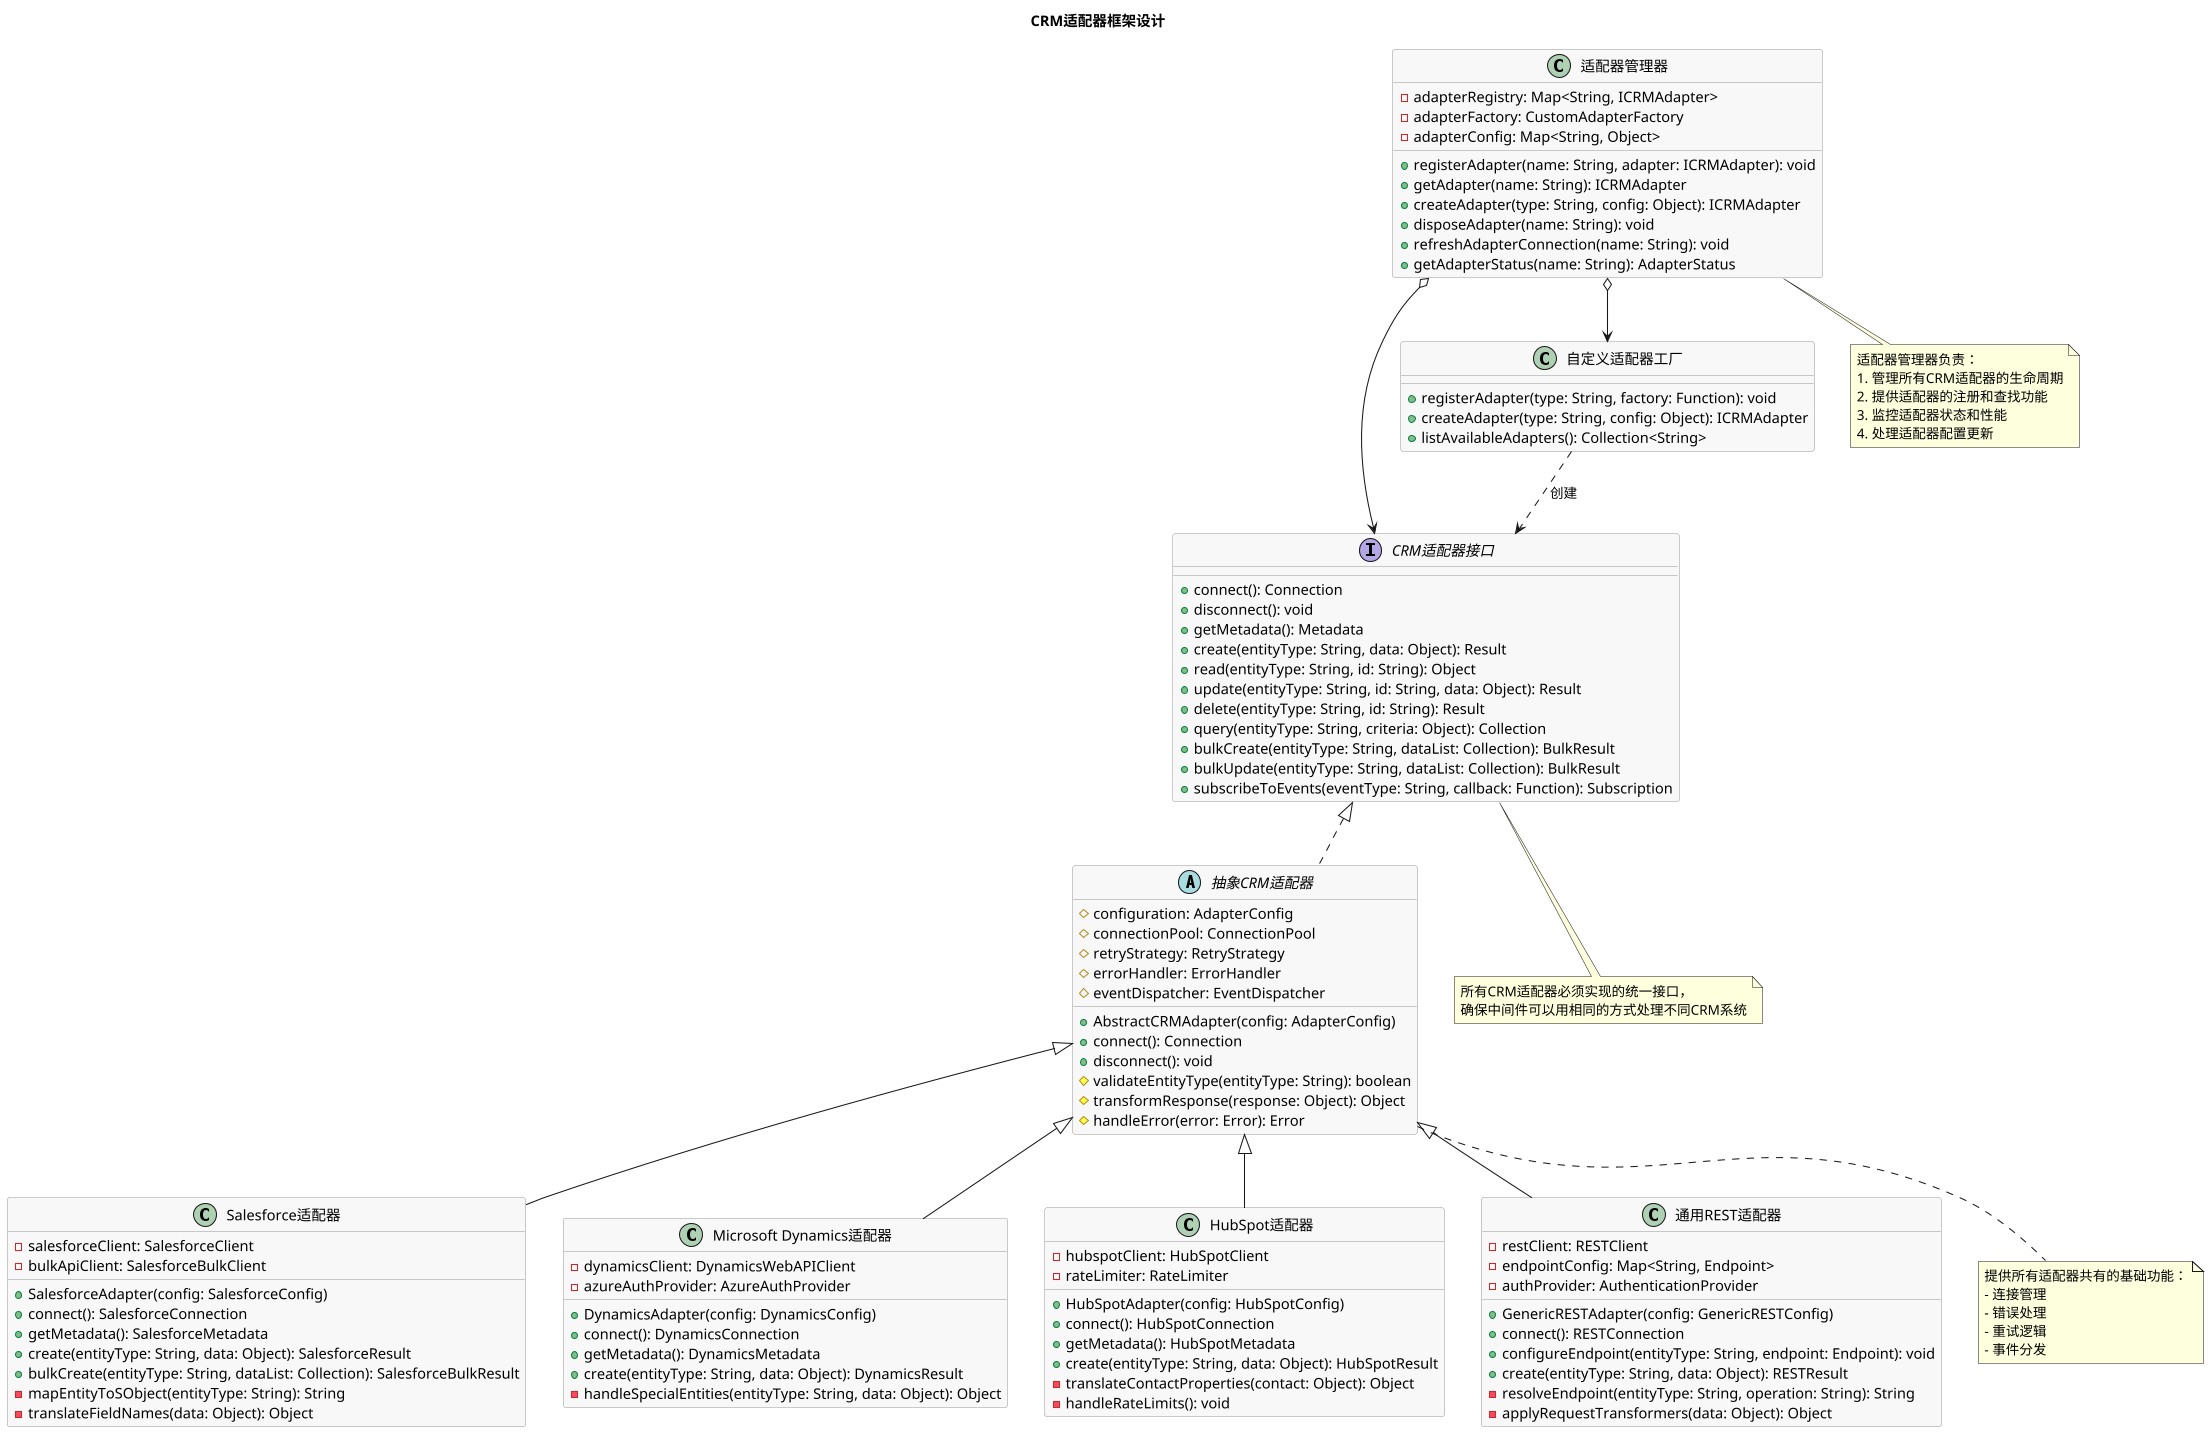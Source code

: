 @startuml CRM适配器设计

!define RECTANGLE class
skinparam dpi 100
skinparam ClassBackgroundColor #f8f8f8
skinparam ClassBorderColor #999999
skinparam ClassFontSize 14
skinparam DefaultFontName Microsoft YaHei

title CRM适配器框架设计

interface "CRM适配器接口" as ICRMAdapter {
  +connect(): Connection
  +disconnect(): void
  +getMetadata(): Metadata
  +create(entityType: String, data: Object): Result
  +read(entityType: String, id: String): Object
  +update(entityType: String, id: String, data: Object): Result
  +delete(entityType: String, id: String): Result
  +query(entityType: String, criteria: Object): Collection
  +bulkCreate(entityType: String, dataList: Collection): BulkResult
  +bulkUpdate(entityType: String, dataList: Collection): BulkResult
  +subscribeToEvents(eventType: String, callback: Function): Subscription
}

abstract class "抽象CRM适配器" as AbstractCRMAdapter {
  #configuration: AdapterConfig
  #connectionPool: ConnectionPool
  #retryStrategy: RetryStrategy
  #errorHandler: ErrorHandler
  #eventDispatcher: EventDispatcher
  
  +AbstractCRMAdapter(config: AdapterConfig)
  +connect(): Connection
  +disconnect(): void
  #validateEntityType(entityType: String): boolean
  #transformResponse(response: Object): Object
  #handleError(error: Error): Error
}

class "Salesforce适配器" as SalesforceAdapter {
  -salesforceClient: SalesforceClient
  -bulkApiClient: SalesforceBulkClient
  
  +SalesforceAdapter(config: SalesforceConfig)
  +connect(): SalesforceConnection
  +getMetadata(): SalesforceMetadata
  +create(entityType: String, data: Object): SalesforceResult
  +bulkCreate(entityType: String, dataList: Collection): SalesforceBulkResult
  -mapEntityToSObject(entityType: String): String
  -translateFieldNames(data: Object): Object
}

class "Microsoft Dynamics适配器" as DynamicsAdapter {
  -dynamicsClient: DynamicsWebAPIClient
  -azureAuthProvider: AzureAuthProvider
  
  +DynamicsAdapter(config: DynamicsConfig)
  +connect(): DynamicsConnection
  +getMetadata(): DynamicsMetadata
  +create(entityType: String, data: Object): DynamicsResult
  -handleSpecialEntities(entityType: String, data: Object): Object
}

class "HubSpot适配器" as HubSpotAdapter {
  -hubspotClient: HubSpotClient
  -rateLimiter: RateLimiter
  
  +HubSpotAdapter(config: HubSpotConfig)
  +connect(): HubSpotConnection
  +getMetadata(): HubSpotMetadata
  +create(entityType: String, data: Object): HubSpotResult
  -translateContactProperties(contact: Object): Object
  -handleRateLimits(): void
}

class "通用REST适配器" as GenericRESTAdapter {
  -restClient: RESTClient
  -endpointConfig: Map<String, Endpoint>
  -authProvider: AuthenticationProvider
  
  +GenericRESTAdapter(config: GenericRESTConfig)
  +connect(): RESTConnection
  +configureEndpoint(entityType: String, endpoint: Endpoint): void
  +create(entityType: String, data: Object): RESTResult
  -resolveEndpoint(entityType: String, operation: String): String
  -applyRequestTransformers(data: Object): Object
}

class "自定义适配器工厂" as CustomAdapterFactory {
  +registerAdapter(type: String, factory: Function): void
  +createAdapter(type: String, config: Object): ICRMAdapter
  +listAvailableAdapters(): Collection<String>
}

class "适配器管理器" as AdapterManager {
  -adapterRegistry: Map<String, ICRMAdapter>
  -adapterFactory: CustomAdapterFactory
  -adapterConfig: Map<String, Object>
  
  +registerAdapter(name: String, adapter: ICRMAdapter): void
  +getAdapter(name: String): ICRMAdapter
  +createAdapter(type: String, config: Object): ICRMAdapter
  +disposeAdapter(name: String): void
  +refreshAdapterConnection(name: String): void
  +getAdapterStatus(name: String): AdapterStatus
}

AbstractCRMAdapter .up.|> ICRMAdapter

SalesforceAdapter -up-|> AbstractCRMAdapter
DynamicsAdapter -up-|> AbstractCRMAdapter
HubSpotAdapter -up-|> AbstractCRMAdapter
GenericRESTAdapter -up-|> AbstractCRMAdapter

AdapterManager o--> ICRMAdapter
AdapterManager o--> CustomAdapterFactory
CustomAdapterFactory ..> ICRMAdapter: 创建

note bottom of AdapterManager
  适配器管理器负责：
  1. 管理所有CRM适配器的生命周期
  2. 提供适配器的注册和查找功能
  3. 监控适配器状态和性能
  4. 处理适配器配置更新
end note

note bottom of ICRMAdapter
  所有CRM适配器必须实现的统一接口，
  确保中间件可以用相同的方式处理不同CRM系统
end note

note bottom of AbstractCRMAdapter
  提供所有适配器共有的基础功能：
  - 连接管理
  - 错误处理
  - 重试逻辑
  - 事件分发
end note

@enduml 
